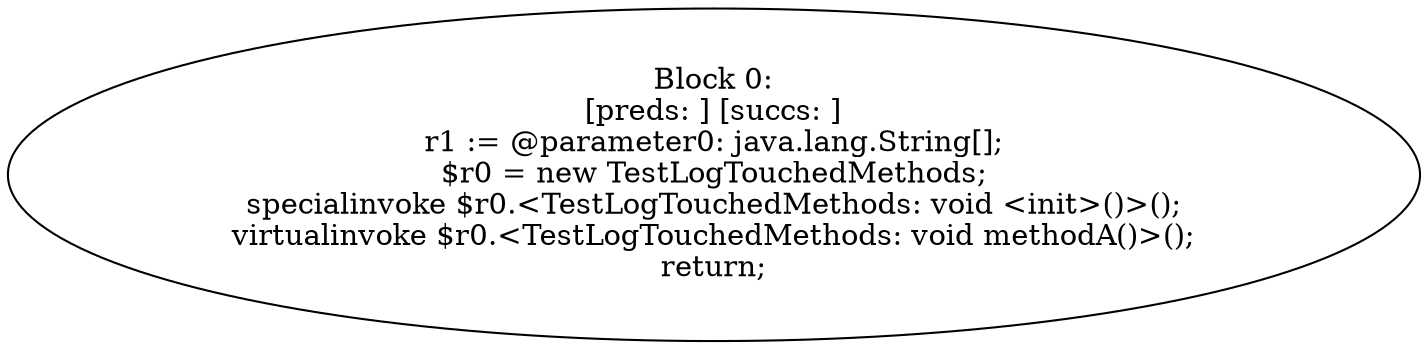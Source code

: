 digraph "unitGraph" {
    "Block 0:
[preds: ] [succs: ]
r1 := @parameter0: java.lang.String[];
$r0 = new TestLogTouchedMethods;
specialinvoke $r0.<TestLogTouchedMethods: void <init>()>();
virtualinvoke $r0.<TestLogTouchedMethods: void methodA()>();
return;
"
}
